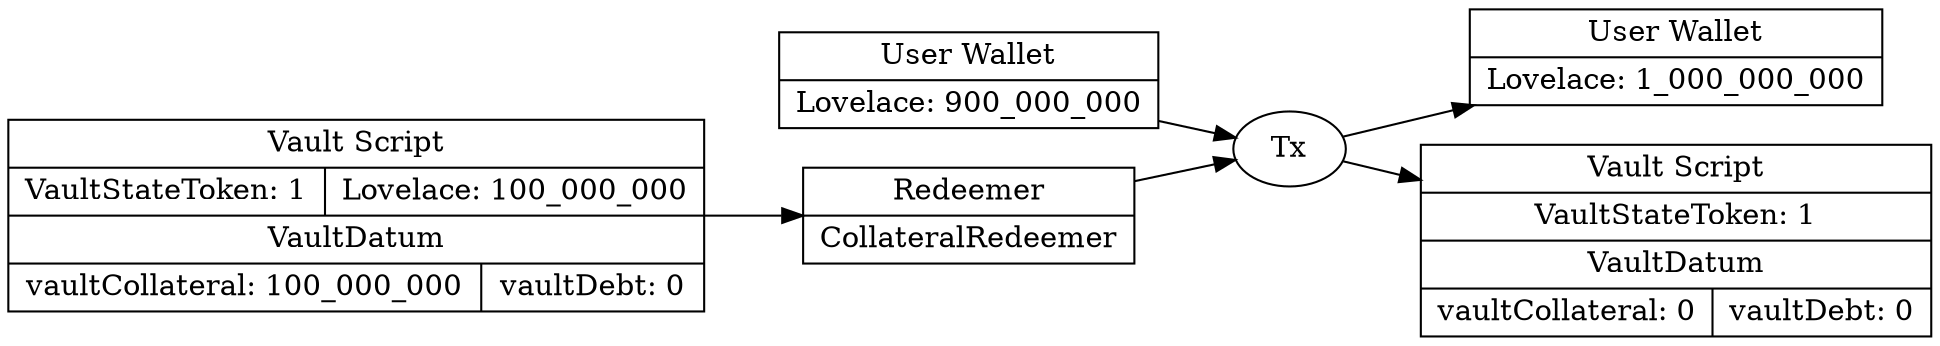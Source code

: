 digraph "withdrawCollateral" {
  rankdir = LR;

  wallet_in [shape=record,label="{{User Wallet | {Lovelace: 900_000_000}}}"];
  wallet_out [shape=record,label="{{User Wallet | {Lovelace: 1_000_000_000}}}"];

  vault_script_in
    [ shape=record
    , label=
        "{{ Vault Script
         | {VaultStateToken: 1 | Lovelace: 100_000_000}
         | VaultDatum
         | { vaultCollateral: 100_000_000
           | vaultDebt: 0
           }
         }}"
    ];
  vault_script_out
    [ shape=record
    , label=
        "{{ Vault Script
         | {VaultStateToken: 1}
         | VaultDatum
         | { vaultCollateral: 0
           | vaultDebt: 0
           }
         }}"
    ];

  redeemer 
    [ shape=record
    , label="{{Redeemer | CollateralRedeemer}}"
    ];

  tx [label="Tx"];

  wallet_in -> tx ;
  vault_script_in -> redeemer;
  redeemer -> tx;
  tx -> wallet_out;
  tx -> vault_script_out;
}
